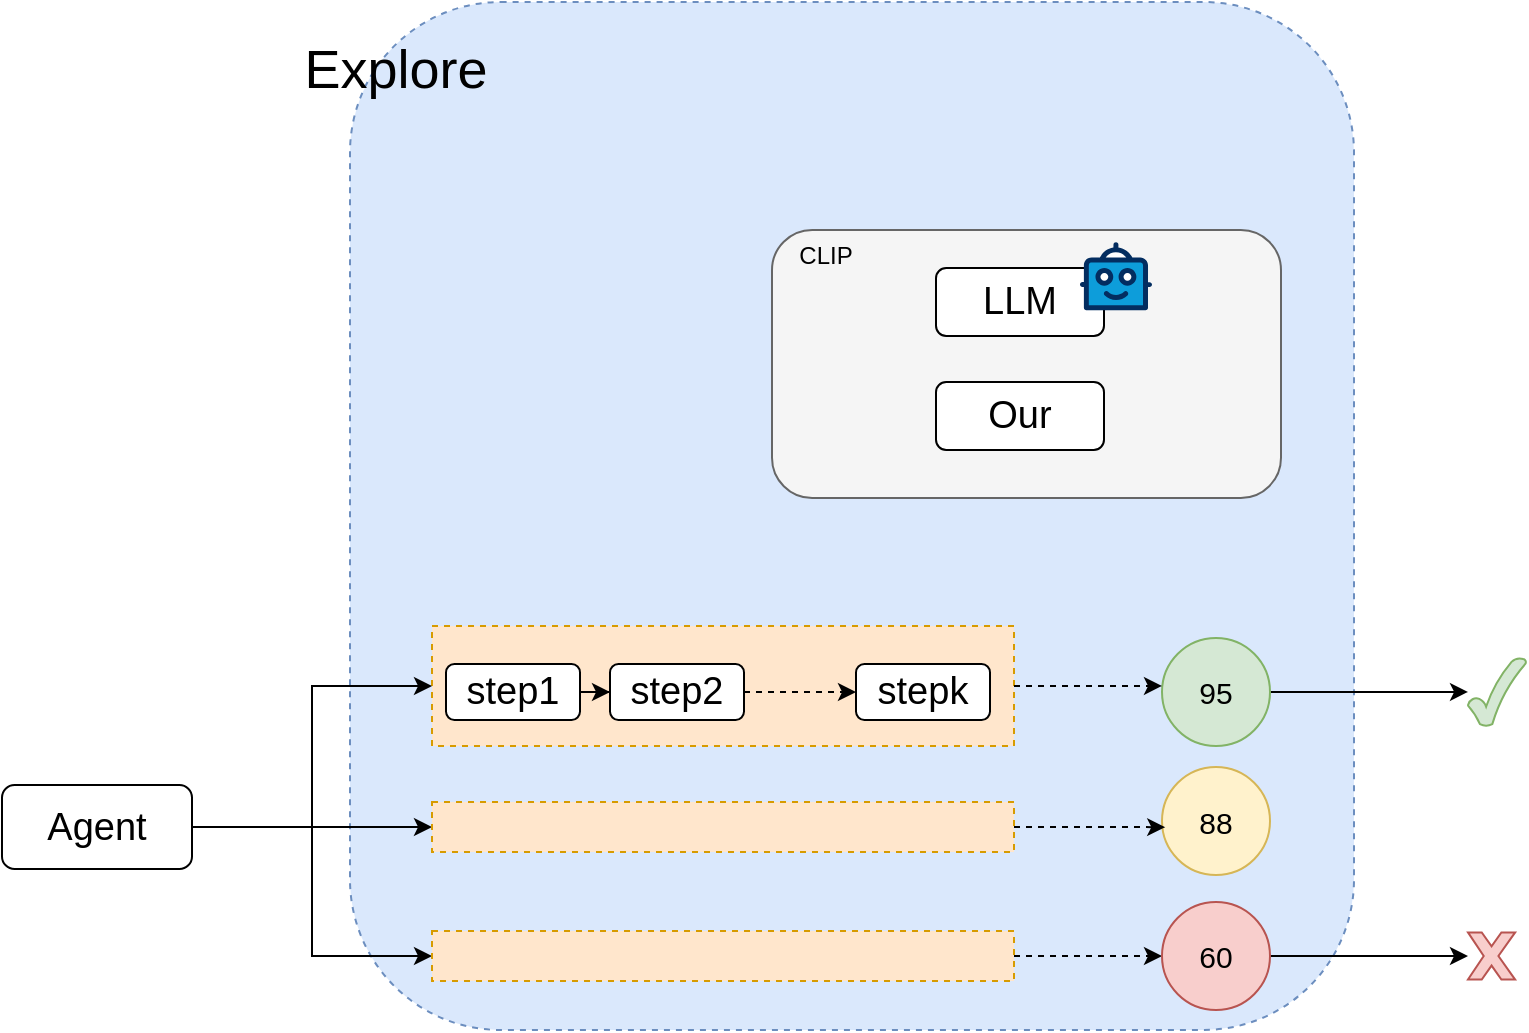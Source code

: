 <mxfile version="28.2.1">
  <diagram name="第 1 页" id="-67-8i8DmLZlF9Vm9H63">
    <mxGraphModel dx="375" dy="229" grid="0" gridSize="10" guides="1" tooltips="1" connect="1" arrows="1" fold="1" page="1" pageScale="1" pageWidth="4681" pageHeight="3300" math="0" shadow="0">
      <root>
        <mxCell id="0" />
        <mxCell id="1" parent="0" />
        <mxCell id="YKDILyGexd_aIcYHHave-9" value="" style="rounded=1;whiteSpace=wrap;html=1;fillColor=#dae8fc;strokeColor=#6c8ebf;dashed=1;" parent="1" vertex="1">
          <mxGeometry x="273" y="36" width="502" height="514" as="geometry" />
        </mxCell>
        <mxCell id="2qB2dajr-711ydZ0-sjt-4" value="" style="rounded=1;whiteSpace=wrap;html=1;fillColor=#f5f5f5;fontColor=#333333;strokeColor=#666666;" vertex="1" parent="1">
          <mxGeometry x="484" y="150" width="254.5" height="134" as="geometry" />
        </mxCell>
        <mxCell id="YKDILyGexd_aIcYHHave-10" value="" style="rounded=0;whiteSpace=wrap;html=1;fillColor=#ffe6cc;strokeColor=#d79b00;dashed=1;" parent="1" vertex="1">
          <mxGeometry x="314" y="348" width="291" height="60" as="geometry" />
        </mxCell>
        <mxCell id="YKDILyGexd_aIcYHHave-4" value="&lt;font style=&quot;font-size: 19px;&quot;&gt;LLM&lt;/font&gt;" style="rounded=1;whiteSpace=wrap;html=1;" parent="1" vertex="1">
          <mxGeometry x="566" y="169" width="84" height="34" as="geometry" />
        </mxCell>
        <mxCell id="YKDILyGexd_aIcYHHave-23" style="edgeStyle=orthogonalEdgeStyle;rounded=0;orthogonalLoop=1;jettySize=auto;html=1;entryX=0;entryY=0.5;entryDx=0;entryDy=0;" parent="1" source="YKDILyGexd_aIcYHHave-1" target="YKDILyGexd_aIcYHHave-10" edge="1">
          <mxGeometry relative="1" as="geometry" />
        </mxCell>
        <mxCell id="YKDILyGexd_aIcYHHave-27" style="edgeStyle=orthogonalEdgeStyle;rounded=0;orthogonalLoop=1;jettySize=auto;html=1;entryX=0;entryY=0.5;entryDx=0;entryDy=0;" parent="1" source="YKDILyGexd_aIcYHHave-1" target="YKDILyGexd_aIcYHHave-26" edge="1">
          <mxGeometry relative="1" as="geometry" />
        </mxCell>
        <mxCell id="YKDILyGexd_aIcYHHave-41" style="edgeStyle=orthogonalEdgeStyle;rounded=0;orthogonalLoop=1;jettySize=auto;html=1;" parent="1" source="YKDILyGexd_aIcYHHave-1" target="YKDILyGexd_aIcYHHave-29" edge="1">
          <mxGeometry relative="1" as="geometry">
            <Array as="points">
              <mxPoint x="254" y="449" />
              <mxPoint x="254" y="513" />
            </Array>
          </mxGeometry>
        </mxCell>
        <mxCell id="YKDILyGexd_aIcYHHave-1" value="&lt;font style=&quot;font-size: 19px;&quot;&gt;Agent&lt;/font&gt;" style="rounded=1;whiteSpace=wrap;html=1;" parent="1" vertex="1">
          <mxGeometry x="99" y="427.5" width="95" height="42" as="geometry" />
        </mxCell>
        <mxCell id="YKDILyGexd_aIcYHHave-3" value="" style="verticalLabelPosition=bottom;aspect=fixed;html=1;shape=mxgraph.salesforce.bots;fillColorStyles=fillColor2,fillColor3,fillColor4;fillColor2=#032d60;fillColor3=#0d9dda;fillColor4=#ffffff;fillColor=none;strokeColor=none;" parent="1" vertex="1">
          <mxGeometry x="638" y="156" width="36" height="34.2" as="geometry" />
        </mxCell>
        <mxCell id="YKDILyGexd_aIcYHHave-8" value="&lt;font style=&quot;font-size: 27px;&quot;&gt;Explore&lt;/font&gt;" style="text;html=1;align=center;verticalAlign=middle;whiteSpace=wrap;rounded=0;" parent="1" vertex="1">
          <mxGeometry x="218" y="41" width="156" height="58" as="geometry" />
        </mxCell>
        <mxCell id="YKDILyGexd_aIcYHHave-19" style="edgeStyle=orthogonalEdgeStyle;rounded=0;orthogonalLoop=1;jettySize=auto;html=1;entryX=0;entryY=0.5;entryDx=0;entryDy=0;" parent="1" source="YKDILyGexd_aIcYHHave-11" target="YKDILyGexd_aIcYHHave-17" edge="1">
          <mxGeometry relative="1" as="geometry" />
        </mxCell>
        <mxCell id="YKDILyGexd_aIcYHHave-11" value="&lt;font style=&quot;font-size: 19px;&quot;&gt;step1&lt;/font&gt;" style="rounded=1;whiteSpace=wrap;html=1;" parent="1" vertex="1">
          <mxGeometry x="321" y="367" width="67" height="28" as="geometry" />
        </mxCell>
        <mxCell id="YKDILyGexd_aIcYHHave-20" style="edgeStyle=orthogonalEdgeStyle;rounded=0;orthogonalLoop=1;jettySize=auto;html=1;entryX=0;entryY=0.5;entryDx=0;entryDy=0;dashed=1;" parent="1" source="YKDILyGexd_aIcYHHave-17" target="YKDILyGexd_aIcYHHave-18" edge="1">
          <mxGeometry relative="1" as="geometry" />
        </mxCell>
        <mxCell id="YKDILyGexd_aIcYHHave-17" value="&lt;font style=&quot;font-size: 19px;&quot;&gt;step2&lt;/font&gt;" style="rounded=1;whiteSpace=wrap;html=1;" parent="1" vertex="1">
          <mxGeometry x="403" y="367" width="67" height="28" as="geometry" />
        </mxCell>
        <mxCell id="YKDILyGexd_aIcYHHave-18" value="&lt;font style=&quot;font-size: 19px;&quot;&gt;stepk&lt;/font&gt;" style="rounded=1;whiteSpace=wrap;html=1;" parent="1" vertex="1">
          <mxGeometry x="526" y="367" width="67" height="28" as="geometry" />
        </mxCell>
        <mxCell id="YKDILyGexd_aIcYHHave-38" style="edgeStyle=orthogonalEdgeStyle;rounded=0;orthogonalLoop=1;jettySize=auto;html=1;" parent="1" source="YKDILyGexd_aIcYHHave-24" target="YKDILyGexd_aIcYHHave-39" edge="1">
          <mxGeometry relative="1" as="geometry">
            <mxPoint x="809.5" y="381" as="targetPoint" />
          </mxGeometry>
        </mxCell>
        <mxCell id="YKDILyGexd_aIcYHHave-24" value="&lt;font style=&quot;font-size: 15px;&quot;&gt;95&lt;/font&gt;" style="ellipse;whiteSpace=wrap;html=1;aspect=fixed;fillColor=#d5e8d4;strokeColor=#82b366;" parent="1" vertex="1">
          <mxGeometry x="679" y="354" width="54" height="54" as="geometry" />
        </mxCell>
        <mxCell id="YKDILyGexd_aIcYHHave-26" value="" style="rounded=0;whiteSpace=wrap;html=1;fillColor=#ffe6cc;strokeColor=#d79b00;dashed=1;" parent="1" vertex="1">
          <mxGeometry x="314" y="436" width="291" height="25" as="geometry" />
        </mxCell>
        <mxCell id="YKDILyGexd_aIcYHHave-35" style="edgeStyle=orthogonalEdgeStyle;rounded=0;orthogonalLoop=1;jettySize=auto;html=1;dashed=1;" parent="1" source="YKDILyGexd_aIcYHHave-29" target="YKDILyGexd_aIcYHHave-32" edge="1">
          <mxGeometry relative="1" as="geometry" />
        </mxCell>
        <mxCell id="YKDILyGexd_aIcYHHave-29" value="" style="rounded=0;whiteSpace=wrap;html=1;fillColor=#ffe6cc;strokeColor=#d79b00;dashed=1;" parent="1" vertex="1">
          <mxGeometry x="314" y="500.5" width="291" height="25" as="geometry" />
        </mxCell>
        <mxCell id="YKDILyGexd_aIcYHHave-30" value="&lt;font style=&quot;font-size: 15px;&quot;&gt;88&lt;/font&gt;" style="ellipse;whiteSpace=wrap;html=1;aspect=fixed;fillColor=#fff2cc;strokeColor=#d6b656;" parent="1" vertex="1">
          <mxGeometry x="679" y="418.5" width="54" height="54" as="geometry" />
        </mxCell>
        <mxCell id="YKDILyGexd_aIcYHHave-36" style="edgeStyle=orthogonalEdgeStyle;rounded=0;orthogonalLoop=1;jettySize=auto;html=1;" parent="1" source="YKDILyGexd_aIcYHHave-32" target="YKDILyGexd_aIcYHHave-37" edge="1">
          <mxGeometry relative="1" as="geometry">
            <mxPoint x="810.571" y="513" as="targetPoint" />
          </mxGeometry>
        </mxCell>
        <mxCell id="YKDILyGexd_aIcYHHave-32" value="&lt;font style=&quot;font-size: 15px;&quot;&gt;60&lt;/font&gt;" style="ellipse;whiteSpace=wrap;html=1;aspect=fixed;fillColor=#f8cecc;strokeColor=#b85450;" parent="1" vertex="1">
          <mxGeometry x="679" y="486" width="54" height="54" as="geometry" />
        </mxCell>
        <mxCell id="YKDILyGexd_aIcYHHave-33" style="edgeStyle=orthogonalEdgeStyle;rounded=0;orthogonalLoop=1;jettySize=auto;html=1;entryX=0;entryY=0.444;entryDx=0;entryDy=0;entryPerimeter=0;dashed=1;" parent="1" source="YKDILyGexd_aIcYHHave-10" target="YKDILyGexd_aIcYHHave-24" edge="1">
          <mxGeometry relative="1" as="geometry" />
        </mxCell>
        <mxCell id="YKDILyGexd_aIcYHHave-34" style="edgeStyle=orthogonalEdgeStyle;rounded=0;orthogonalLoop=1;jettySize=auto;html=1;entryX=0.03;entryY=0.557;entryDx=0;entryDy=0;entryPerimeter=0;dashed=1;" parent="1" source="YKDILyGexd_aIcYHHave-26" target="YKDILyGexd_aIcYHHave-30" edge="1">
          <mxGeometry relative="1" as="geometry" />
        </mxCell>
        <mxCell id="YKDILyGexd_aIcYHHave-37" value="" style="verticalLabelPosition=bottom;verticalAlign=top;html=1;shape=mxgraph.basic.x;fillColor=#f8cecc;strokeColor=#b85450;" parent="1" vertex="1">
          <mxGeometry x="832" y="501.21" width="23.57" height="23.57" as="geometry" />
        </mxCell>
        <mxCell id="YKDILyGexd_aIcYHHave-39" value="" style="verticalLabelPosition=bottom;verticalAlign=top;html=1;shape=mxgraph.basic.tick;fillColor=#d5e8d4;strokeColor=#82b366;" parent="1" vertex="1">
          <mxGeometry x="832" y="363.94" width="29" height="34.12" as="geometry" />
        </mxCell>
        <mxCell id="2qB2dajr-711ydZ0-sjt-1" value="CLIP" style="text;html=1;align=center;verticalAlign=middle;whiteSpace=wrap;rounded=0;" vertex="1" parent="1">
          <mxGeometry x="481" y="148" width="60" height="30" as="geometry" />
        </mxCell>
        <mxCell id="2qB2dajr-711ydZ0-sjt-5" value="&lt;font style=&quot;font-size: 19px;&quot;&gt;Our&lt;/font&gt;" style="rounded=1;whiteSpace=wrap;html=1;" vertex="1" parent="1">
          <mxGeometry x="566" y="226" width="84" height="34" as="geometry" />
        </mxCell>
      </root>
    </mxGraphModel>
  </diagram>
</mxfile>
